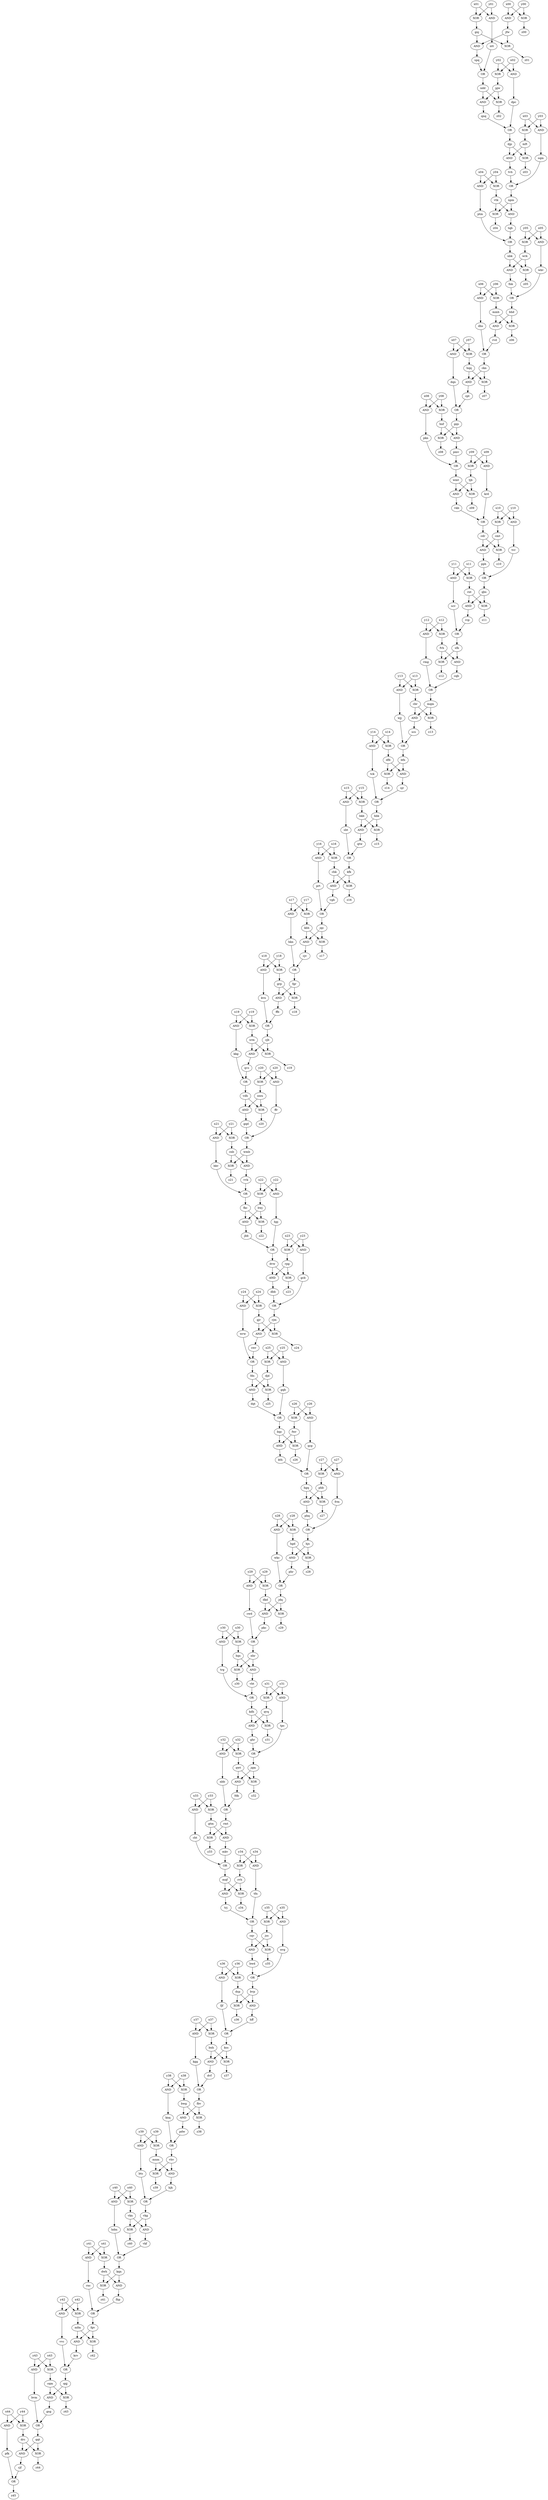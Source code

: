 digraph G {
	n1 [label="XOR"];
	x44 -> n1;
	y44 -> n1;
	n1 -> drc;
	n2 [label="OR"];
	phq -> n2;
	frm -> n2;
	n2 -> hjs;
	n3 [label="AND"];
	vdh -> n3;
	nwn -> n3;
	n3 -> gqd;
	n4 [label="XOR"];
	y40 -> n4;
	x40 -> n4;
	n4 -> vkn;
	n5 [label="XOR"];
	x21 -> n5;
	y21 -> n5;
	n5 -> cnb;
	n6 [label="AND"];
	cnb -> n6;
	wmb -> n6;
	n6 -> vvk;
	n7 [label="XOR"];
	dfb -> n7;
	bfn -> n7;
	n7 -> z14;
	n8 [label="XOR"];
	bhd -> n8;
	mmh -> n8;
	n8 -> z06;
	n9 [label="XOR"];
	fkc -> n9;
	bwj -> n9;
	n9 -> z22;
	n10 [label="AND"];
	gnj -> n10;
	jfw -> n10;
	n10 -> spq;
	n11 [label="AND"];
	dwh -> n11;
	kqn -> n11;
	n11 -> fhp;
	n12 [label="AND"];
	x19 -> n12;
	y19 -> n12;
	n12 -> kkg;
	n13 [label="XOR"];
	drc -> n13;
	qqt -> n13;
	n13 -> z44;
	n14 [label="AND"];
	fkc -> n14;
	bwj -> n14;
	n14 -> jbb;
	n15 [label="XOR"];
	y32 -> n15;
	x32 -> n15;
	n15 -> qwt;
	n16 [label="AND"];
	y37 -> n16;
	x37 -> n16;
	n16 -> kgg;
	n17 [label="AND"];
	x07 -> n17;
	y07 -> n17;
	n17 -> dqn;
	n18 [label="AND"];
	dsp -> n18;
	bvp -> n18;
	n18 -> hff;
	n19 [label="OR"];
	pmv -> n19;
	pkn -> n19;
	n19 -> wmt;
	n20 [label="OR"];
	cjf -> n20;
	pfk -> n20;
	n20 -> z45;
	n21 [label="XOR"];
	hgq -> n21;
	phb -> n21;
	n21 -> z27;
	n22 [label="OR"];
	qnq -> n22;
	dpc -> n22;
	n22 -> djp;
	n23 [label="AND"];
	x32 -> n23;
	y32 -> n23;
	n23 -> nbb;
	n24 [label="AND"];
	qwt -> n24;
	jqm -> n24;
	n24 -> fdk;
	n25 [label="XOR"];
	x18 -> n25;
	y18 -> n25;
	n25 -> grp;
	n26 [label="OR"];
	vkf -> n26;
	hdm -> n26;
	n26 -> kqn;
	n27 [label="AND"];
	cqv -> n27;
	jss -> n27;
	n27 -> bwd;
	n28 [label="AND"];
	x00 -> n28;
	y00 -> n28;
	n28 -> jfw;
	n29 [label="XOR"];
	cjb -> n29;
	srm -> n29;
	n29 -> z19;
	n30 [label="XOR"];
	jss -> n30;
	cqv -> n30;
	n30 -> z35;
	n31 [label="OR"];
	ntt -> n31;
	spq -> n31;
	n31 -> ndd;
	n32 [label="XOR"];
	cqm -> n32;
	qqj -> n32;
	n32 -> z43;
	n33 [label="AND"];
	x01 -> n33;
	y01 -> n33;
	n33 -> ntt;
	n34 [label="XOR"];
	y14 -> n34;
	x14 -> n34;
	n34 -> dfb;
	n35 [label="XOR"];
	nbk -> n35;
	wrk -> n35;
	n35 -> z05;
	n36 [label="AND"];
	dvw -> n36;
	rpg -> n36;
	n36 -> dbb;
	n37 [label="OR"];
	vvc -> n37;
	kcv -> n37;
	n37 -> qqj;
	n38 [label="XOR"];
	bqc -> n38;
	fwr -> n38;
	n38 -> z26;
	n39 [label="XOR"];
	dwh -> n39;
	kqn -> n39;
	n39 -> z41;
	n40 [label="XOR"];
	x15 -> n40;
	y15 -> n40;
	n40 -> bkb;
	n41 [label="XOR"];
	rjm -> n41;
	gjr -> n41;
	n41 -> z24;
	n42 [label="XOR"];
	x22 -> n42;
	y22 -> n42;
	n42 -> bwj;
	n43 [label="AND"];
	y22 -> n43;
	x22 -> n43;
	n43 -> hpj;
	n44 [label="XOR"];
	x08 -> n44;
	y08 -> n44;
	n44 -> hnf;
	n45 [label="AND"];
	y27 -> n45;
	x27 -> n45;
	n45 -> frm;
	n46 [label="OR"];
	wrw -> n46;
	swr -> n46;
	n46 -> fds;
	n47 [label="AND"];
	gtm -> n47;
	rmt -> n47;
	n47 -> mkv;
	n48 [label="AND"];
	kdh -> n48;
	qvq -> n48;
	n48 -> ghr;
	n49 [label="AND"];
	fgv -> n49;
	mfm -> n49;
	n49 -> kcv;
	n50 [label="AND"];
	hnf -> n50;
	gqs -> n50;
	n50 -> pmv;
	n51 [label="OR"];
	kkg -> n51;
	qvs -> n51;
	n51 -> vdh;
	n52 [label="OR"];
	fdk -> n52;
	nbb -> n52;
	n52 -> rmt;
	n53 [label="AND"];
	y29 -> n53;
	x29 -> n53;
	n53 -> cwd;
	n54 [label="OR"];
	hjk -> n54;
	bts -> n54;
	n54 -> vkg;
	n55 [label="AND"];
	vtk -> n55;
	npm -> n55;
	n55 -> tqb;
	n56 [label="XOR"];
	dvw -> n56;
	rpg -> n56;
	n56 -> z23;
	n57 [label="XOR"];
	y39 -> n57;
	x39 -> n57;
	n57 -> mnm;
	n58 [label="XOR"];
	y05 -> n58;
	x05 -> n58;
	n58 -> wrk;
	n59 [label="AND"];
	djd -> n59;
	fds -> n59;
	n59 -> dqt;
	n60 [label="OR"];
	tvh -> n60;
	sqm -> n60;
	n60 -> npm;
	n61 [label="XOR"];
	cdr -> n61;
	cmt -> n61;
	n61 -> z10;
	n62 [label="XOR"];
	x28 -> n62;
	y28 -> n62;
	n62 -> hgd;
	n63 [label="XOR"];
	x33 -> n63;
	y33 -> n63;
	n63 -> gtm;
	n64 [label="XOR"];
	mnm -> n64;
	vhv -> n64;
	n64 -> z39;
	n65 [label="XOR"];
	fbv -> n65;
	bwg -> n65;
	n65 -> z38;
	n66 [label="AND"];
	hqs -> n66;
	nhr -> n66;
	n66 -> vbt;
	n67 [label="OR"];
	kth -> n67;
	qcp -> n67;
	n67 -> hgq;
	n68 [label="OR"];
	wjj -> n68;
	scs -> n68;
	n68 -> bfn;
	n69 [label="OR"];
	bkv -> n69;
	vvk -> n69;
	n69 -> fkc;
	n70 [label="AND"];
	cmt -> n70;
	cdr -> n70;
	n70 -> pph;
	n71 [label="OR"];
	dqt -> n71;
	gqb -> n71;
	n71 -> bqc;
	n72 [label="XOR"];
	y35 -> n72;
	x35 -> n72;
	n72 -> jss;
	n73 [label="OR"];
	vkb -> n73;
	krd -> n73;
	n73 -> cdr;
	n74 [label="AND"];
	mqf -> n74;
	cvh -> n74;
	n74 -> trj;
	n75 [label="XOR"];
	x36 -> n75;
	y36 -> n75;
	n75 -> dsp;
	n76 [label="XOR"];
	y41 -> n76;
	x41 -> n76;
	n76 -> dwh;
	n77 [label="XOR"];
	y38 -> n77;
	x38 -> n77;
	n77 -> bwg;
	n78 [label="OR"];
	ghr -> n78;
	tpc -> n78;
	n78 -> jqm;
	n79 [label="XOR"];
	ckn -> n79;
	hqq -> n79;
	n79 -> z07;
	n80 [label="AND"];
	vkn -> n80;
	vkg -> n80;
	n80 -> vkf;
	n81 [label="AND"];
	y28 -> n81;
	x28 -> n81;
	n81 -> wkc;
	n82 [label="XOR"];
	x31 -> n82;
	y31 -> n82;
	n82 -> qvq;
	n83 [label="AND"];
	rjm -> n83;
	gjr -> n83;
	n83 -> swr;
	n84 [label="OR"];
	gcb -> n84;
	dbb -> n84;
	n84 -> rjm;
	n85 [label="AND"];
	y18 -> n85;
	x18 -> n85;
	n85 -> kvn;
	n86 [label="AND"];
	y24 -> n86;
	x24 -> n86;
	n86 -> wrw;
	n87 [label="XOR"];
	x17 -> n87;
	y17 -> n87;
	n87 -> kbh;
	n88 [label="XOR"];
	y24 -> n88;
	x24 -> n88;
	n88 -> gjr;
	n89 [label="XOR"];
	x26 -> n89;
	y26 -> n89;
	n89 -> fwr;
	n90 [label="AND"];
	y43 -> n90;
	x43 -> n90;
	n90 -> bvm;
	n91 [label="AND"];
	y15 -> n91;
	x15 -> n91;
	n91 -> sbt;
	n92 [label="XOR"];
	y12 -> n92;
	x12 -> n92;
	n92 -> fvh;
	n93 [label="OR"];
	kvn -> n93;
	ffb -> n93;
	n93 -> cjb;
	n94 [label="AND"];
	y31 -> n94;
	x31 -> n94;
	n94 -> tpc;
	n95 [label="XOR"];
	y37 -> n95;
	x37 -> n95;
	n95 -> bnh;
	n96 [label="AND"];
	y11 -> n96;
	x11 -> n96;
	n96 -> scv;
	n97 [label="AND"];
	hgd -> n97;
	hjs -> n97;
	n97 -> phr;
	n98 [label="XOR"];
	jfw -> n98;
	gnj -> n98;
	n98 -> z01;
	n99 [label="XOR"];
	fvh -> n99;
	sfk -> n99;
	n99 -> z12;
	n100 [label="XOR"];
	fds -> n100;
	djd -> n100;
	n100 -> z25;
	n101 [label="XOR"];
	qwt -> n101;
	jqm -> n101;
	n101 -> z32;
	n102 [label="XOR"];
	bvp -> n102;
	dsp -> n102;
	n102 -> z36;
	n103 [label="OR"];
	phr -> n103;
	wkc -> n103;
	n103 -> jdq;
	n104 [label="XOR"];
	y07 -> n104;
	x07 -> n104;
	n104 -> hqq;
	n105 [label="XOR"];
	y43 -> n105;
	x43 -> n105;
	n105 -> cqm;
	n106 [label="XOR"];
	bnh -> n106;
	kss -> n106;
	n106 -> z37;
	n107 [label="OR"];
	trg -> n107;
	vbt -> n107;
	n107 -> kdh;
	n108 [label="OR"];
	cwd -> n108;
	pkc -> n108;
	n108 -> nhr;
	n109 [label="XOR"];
	y19 -> n109;
	x19 -> n109;
	n109 -> srm;
	n110 [label="AND"];
	dkd -> n110;
	jdq -> n110;
	n110 -> pkc;
	n111 [label="AND"];
	wrk -> n111;
	nbk -> n111;
	n111 -> fnk;
	n112 [label="XOR"];
	hjs -> n112;
	hgd -> n112;
	n112 -> z28;
	n113 [label="AND"];
	rnt -> n113;
	qbs -> n113;
	n113 -> rcp;
	n114 [label="XOR"];
	djp -> n114;
	mft -> n114;
	n114 -> z03;
	n115 [label="OR"];
	cht -> n115;
	mkv -> n115;
	n115 -> mqf;
	n116 [label="XOR"];
	hbk -> n116;
	bkb -> n116;
	n116 -> z15;
	n117 [label="AND"];
	x44 -> n117;
	y44 -> n117;
	n117 -> pfk;
	n118 [label="AND"];
	x26 -> n118;
	y26 -> n118;
	n118 -> qcp;
	n119 [label="XOR"];
	ndd -> n119;
	jgw -> n119;
	n119 -> z02;
	n120 [label="AND"];
	x06 -> n120;
	y06 -> n120;
	n120 -> dhs;
	n121 [label="AND"];
	ckn -> n121;
	hqq -> n121;
	n121 -> cpt;
	n122 [label="AND"];
	y13 -> n122;
	x13 -> n122;
	n122 -> wjj;
	n123 [label="AND"];
	x10 -> n123;
	y10 -> n123;
	n123 -> tvr;
	n124 [label="OR"];
	ffr -> n124;
	gqd -> n124;
	n124 -> wmb;
	n125 [label="XOR"];
	y09 -> n125;
	x09 -> n125;
	n125 -> tjb;
	n126 [label="XOR"];
	nhr -> n126;
	hqs -> n126;
	n126 -> z30;
	n127 [label="AND"];
	hgq -> n127;
	phb -> n127;
	n127 -> phq;
	n128 [label="XOR"];
	x00 -> n128;
	y00 -> n128;
	n128 -> z00;
	n129 [label="AND"];
	y16 -> n129;
	x16 -> n129;
	n129 -> prt;
	n130 [label="OR"];
	dqn -> n130;
	cpt -> n130;
	n130 -> gqs;
	n131 [label="AND"];
	x23 -> n131;
	y23 -> n131;
	n131 -> gcb;
	n132 [label="AND"];
	mft -> n132;
	djp -> n132;
	n132 -> tvh;
	n133 [label="AND"];
	bkb -> n133;
	hbk -> n133;
	n133 -> qtw;
	n134 [label="AND"];
	kfk -> n134;
	chk -> n134;
	n134 -> vgb;
	n135 [label="AND"];
	vhv -> n135;
	mnm -> n135;
	n135 -> hjk;
	n136 [label="XOR"];
	y42 -> n136;
	x42 -> n136;
	n136 -> mfm;
	n137 [label="XOR"];
	x25 -> n137;
	y25 -> n137;
	n137 -> djd;
	n138 [label="XOR"];
	fgv -> n138;
	mfm -> n138;
	n138 -> z42;
	n139 [label="XOR"];
	grp -> n139;
	fgr -> n139;
	n139 -> z18;
	n140 [label="XOR"];
	x16 -> n140;
	y16 -> n140;
	n140 -> chk;
	n141 [label="AND"];
	x09 -> n141;
	y09 -> n141;
	n141 -> krd;
	n142 [label="OR"];
	cqb -> n142;
	rmg -> n142;
	n142 -> mqm;
	n143 [label="XOR"];
	y30 -> n143;
	x30 -> n143;
	n143 -> hqs;
	n144 [label="AND"];
	kss -> n144;
	bnh -> n144;
	n144 -> dvf;
	n145 [label="XOR"];
	y11 -> n145;
	x11 -> n145;
	n145 -> rnt;
	n146 [label="AND"];
	x04 -> n146;
	y04 -> n146;
	n146 -> ptm;
	n147 [label="XOR"];
	y13 -> n147;
	x13 -> n147;
	n147 -> cbr;
	n148 [label="XOR"];
	rnt -> n148;
	qbs -> n148;
	n148 -> z11;
	n149 [label="OR"];
	hff -> n149;
	fjf -> n149;
	n149 -> kss;
	n150 [label="AND"];
	x25 -> n150;
	y25 -> n150;
	n150 -> gqb;
	n151 [label="XOR"];
	kdh -> n151;
	qvq -> n151;
	n151 -> z31;
	n152 [label="XOR"];
	y06 -> n152;
	x06 -> n152;
	n152 -> mmh;
	n153 [label="XOR"];
	cnb -> n153;
	wmb -> n153;
	n153 -> z21;
	n154 [label="XOR"];
	y02 -> n154;
	x02 -> n154;
	n154 -> jgw;
	n155 [label="AND"];
	x17 -> n155;
	y17 -> n155;
	n155 -> hkn;
	n156 [label="AND"];
	y34 -> n156;
	x34 -> n156;
	n156 -> tfn;
	n157 [label="XOR"];
	x27 -> n157;
	y27 -> n157;
	n157 -> phb;
	n158 [label="AND"];
	x42 -> n158;
	y42 -> n158;
	n158 -> vvc;
	n159 [label="XOR"];
	x03 -> n159;
	y03 -> n159;
	n159 -> mft;
	n160 [label="AND"];
	y35 -> n160;
	x35 -> n160;
	n160 -> nvg;
	n161 [label="XOR"];
	x10 -> n161;
	y10 -> n161;
	n161 -> cmt;
	n162 [label="AND"];
	y20 -> n162;
	x20 -> n162;
	n162 -> ffr;
	n163 [label="AND"];
	x30 -> n163;
	y30 -> n163;
	n163 -> trg;
	n164 [label="OR"];
	ptm -> n164;
	tqb -> n164;
	n164 -> nbk;
	n165 [label="AND"];
	bfn -> n165;
	dfb -> n165;
	n165 -> sjr;
	n166 [label="AND"];
	jgw -> n166;
	ndd -> n166;
	n166 -> qnq;
	n167 [label="AND"];
	y39 -> n167;
	x39 -> n167;
	n167 -> bts;
	n168 [label="AND"];
	y38 -> n168;
	x38 -> n168;
	n168 -> knq;
	n169 [label="XOR"];
	npm -> n169;
	vtk -> n169;
	n169 -> z04;
	n170 [label="OR"];
	prt -> n170;
	vgb -> n170;
	n170 -> jqc;
	n171 [label="XOR"];
	kfk -> n171;
	chk -> n171;
	n171 -> z16;
	n172 [label="OR"];
	rvd -> n172;
	dhs -> n172;
	n172 -> ckn;
	n173 [label="OR"];
	fnk -> n173;
	wkv -> n173;
	n173 -> bhd;
	n174 [label="AND"];
	y03 -> n174;
	x03 -> n174;
	n174 -> sqm;
	n175 [label="AND"];
	x08 -> n175;
	y08 -> n175;
	n175 -> pkn;
	n176 [label="AND"];
	y02 -> n176;
	x02 -> n176;
	n176 -> dpc;
	n177 [label="AND"];
	bwg -> n177;
	fbv -> n177;
	n177 -> pdw;
	n178 [label="XOR"];
	mqf -> n178;
	cvh -> n178;
	n178 -> z34;
	n179 [label="AND"];
	tjb -> n179;
	wmt -> n179;
	n179 -> vkb;
	n180 [label="XOR"];
	jdq -> n180;
	dkd -> n180;
	n180 -> z29;
	n181 [label="XOR"];
	x34 -> n181;
	y34 -> n181;
	n181 -> cvh;
	n182 [label="AND"];
	y21 -> n182;
	x21 -> n182;
	n182 -> bkv;
	n183 [label="OR"];
	tfn -> n183;
	trj -> n183;
	n183 -> cqv;
	n184 [label="AND"];
	fgr -> n184;
	grp -> n184;
	n184 -> ffb;
	n185 [label="OR"];
	bwd -> n185;
	nvg -> n185;
	n185 -> bvp;
	n186 [label="OR"];
	cjv -> n186;
	hkn -> n186;
	n186 -> fgr;
	n187 [label="OR"];
	fhp -> n187;
	rnc -> n187;
	n187 -> fgv;
	n188 [label="OR"];
	sjr -> n188;
	tck -> n188;
	n188 -> hbk;
	n189 [label="XOR"];
	vkn -> n189;
	vkg -> n189;
	n189 -> z40;
	n190 [label="XOR"];
	kbh -> n190;
	jqc -> n190;
	n190 -> z17;
	n191 [label="OR"];
	kgg -> n191;
	dvf -> n191;
	n191 -> fbv;
	n192 [label="XOR"];
	tjb -> n192;
	wmt -> n192;
	n192 -> z09;
	n193 [label="OR"];
	tvr -> n193;
	pph -> n193;
	n193 -> qbs;
	n194 [label="AND"];
	qqj -> n194;
	cqm -> n194;
	n194 -> gsg;
	n195 [label="OR"];
	pdw -> n195;
	knq -> n195;
	n195 -> vhv;
	n196 [label="XOR"];
	gqs -> n196;
	hnf -> n196;
	n196 -> z08;
	n197 [label="XOR"];
	y20 -> n197;
	x20 -> n197;
	n197 -> nwn;
	n198 [label="AND"];
	kbh -> n198;
	jqc -> n198;
	n198 -> cjv;
	n199 [label="AND"];
	bqc -> n199;
	fwr -> n199;
	n199 -> kth;
	n200 [label="OR"];
	rcp -> n200;
	scv -> n200;
	n200 -> sfk;
	n201 [label="OR"];
	sbt -> n201;
	qtw -> n201;
	n201 -> kfk;
	n202 [label="AND"];
	bhd -> n202;
	mmh -> n202;
	n202 -> rvd;
	n203 [label="XOR"];
	nwn -> n203;
	vdh -> n203;
	n203 -> z20;
	n204 [label="XOR"];
	y29 -> n204;
	x29 -> n204;
	n204 -> dkd;
	n205 [label="XOR"];
	y23 -> n205;
	x23 -> n205;
	n205 -> rpg;
	n206 [label="OR"];
	jbb -> n206;
	hpj -> n206;
	n206 -> dvw;
	n207 [label="XOR"];
	cbr -> n207;
	mqm -> n207;
	n207 -> z13;
	n208 [label="AND"];
	y33 -> n208;
	x33 -> n208;
	n208 -> cht;
	n209 [label="AND"];
	y12 -> n209;
	x12 -> n209;
	n209 -> rmg;
	n210 [label="AND"];
	mqm -> n210;
	cbr -> n210;
	n210 -> scs;
	n211 [label="AND"];
	sfk -> n211;
	fvh -> n211;
	n211 -> cqb;
	n212 [label="AND"];
	y14 -> n212;
	x14 -> n212;
	n212 -> tck;
	n213 [label="XOR"];
	x04 -> n213;
	y04 -> n213;
	n213 -> vtk;
	n214 [label="AND"];
	y05 -> n214;
	x05 -> n214;
	n214 -> wkv;
	n215 [label="XOR"];
	rmt -> n215;
	gtm -> n215;
	n215 -> z33;
	n216 [label="XOR"];
	y01 -> n216;
	x01 -> n216;
	n216 -> gnj;
	n217 [label="AND"];
	srm -> n217;
	cjb -> n217;
	n217 -> qvs;
	n218 [label="AND"];
	x36 -> n218;
	y36 -> n218;
	n218 -> fjf;
	n219 [label="AND"];
	drc -> n219;
	qqt -> n219;
	n219 -> cjf;
	n220 [label="AND"];
	y40 -> n220;
	x40 -> n220;
	n220 -> hdm;
	n221 [label="AND"];
	y41 -> n221;
	x41 -> n221;
	n221 -> rnc;
	n222 [label="OR"];
	gsg -> n222;
	bvm -> n222;
	n222 -> qqt;
}